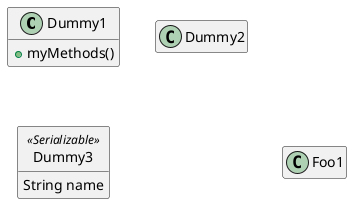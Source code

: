 @startuml

class Dummy1 {
  +myMethods()
}

class Dummy2 {
  +hiddenMethod()
}

class Dummy3 <<Serializable>> {
	String name
}

hide members
hide <<Serializable>> circle
show Dummy1 methods
show <<Serializable>> fields

class Foo1
class Foo2

Foo2 *-- Foo1

hide Foo2


@enduml